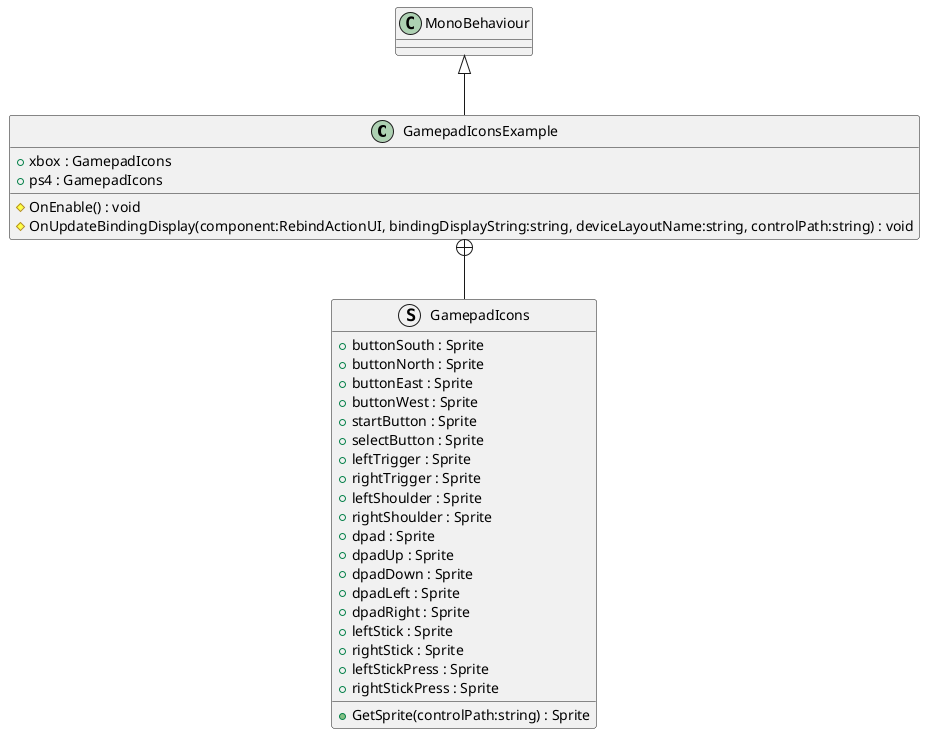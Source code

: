 @startuml
class GamepadIconsExample {
    + xbox : GamepadIcons
    + ps4 : GamepadIcons
    # OnEnable() : void
    # OnUpdateBindingDisplay(component:RebindActionUI, bindingDisplayString:string, deviceLayoutName:string, controlPath:string) : void
}
struct GamepadIcons {
    + buttonSouth : Sprite
    + buttonNorth : Sprite
    + buttonEast : Sprite
    + buttonWest : Sprite
    + startButton : Sprite
    + selectButton : Sprite
    + leftTrigger : Sprite
    + rightTrigger : Sprite
    + leftShoulder : Sprite
    + rightShoulder : Sprite
    + dpad : Sprite
    + dpadUp : Sprite
    + dpadDown : Sprite
    + dpadLeft : Sprite
    + dpadRight : Sprite
    + leftStick : Sprite
    + rightStick : Sprite
    + leftStickPress : Sprite
    + rightStickPress : Sprite
    + GetSprite(controlPath:string) : Sprite
}
MonoBehaviour <|-- GamepadIconsExample
GamepadIconsExample +-- GamepadIcons
@enduml
